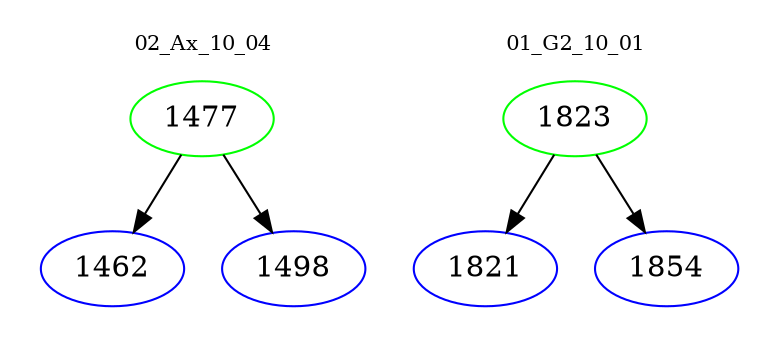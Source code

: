 digraph{
subgraph cluster_0 {
color = white
label = "02_Ax_10_04";
fontsize=10;
T0_1477 [label="1477", color="green"]
T0_1477 -> T0_1462 [color="black"]
T0_1462 [label="1462", color="blue"]
T0_1477 -> T0_1498 [color="black"]
T0_1498 [label="1498", color="blue"]
}
subgraph cluster_1 {
color = white
label = "01_G2_10_01";
fontsize=10;
T1_1823 [label="1823", color="green"]
T1_1823 -> T1_1821 [color="black"]
T1_1821 [label="1821", color="blue"]
T1_1823 -> T1_1854 [color="black"]
T1_1854 [label="1854", color="blue"]
}
}
